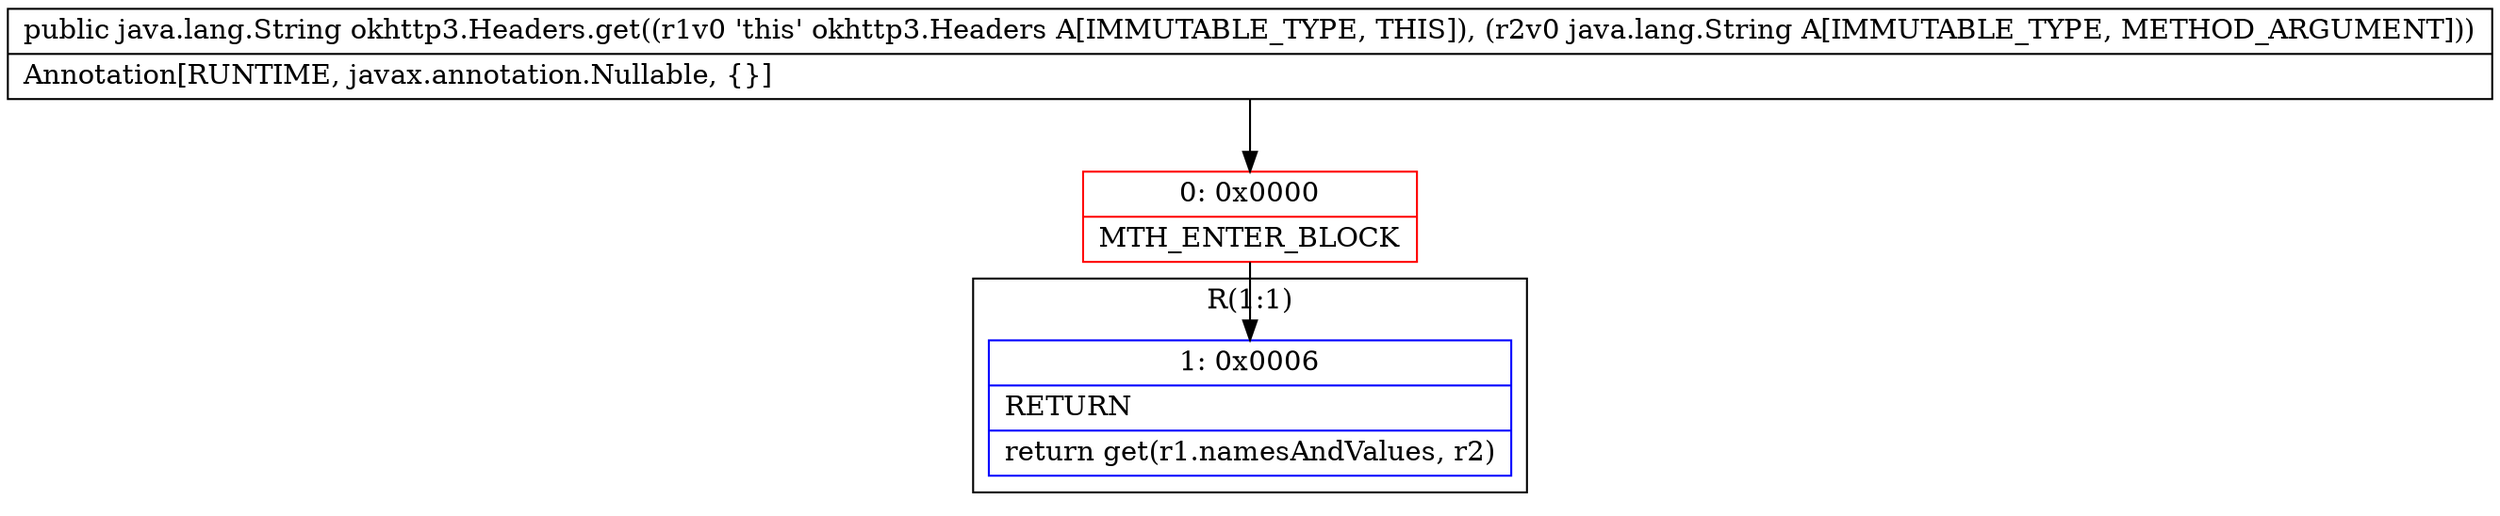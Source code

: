 digraph "CFG forokhttp3.Headers.get(Ljava\/lang\/String;)Ljava\/lang\/String;" {
subgraph cluster_Region_1091517492 {
label = "R(1:1)";
node [shape=record,color=blue];
Node_1 [shape=record,label="{1\:\ 0x0006|RETURN\l|return get(r1.namesAndValues, r2)\l}"];
}
Node_0 [shape=record,color=red,label="{0\:\ 0x0000|MTH_ENTER_BLOCK\l}"];
MethodNode[shape=record,label="{public java.lang.String okhttp3.Headers.get((r1v0 'this' okhttp3.Headers A[IMMUTABLE_TYPE, THIS]), (r2v0 java.lang.String A[IMMUTABLE_TYPE, METHOD_ARGUMENT]))  | Annotation[RUNTIME, javax.annotation.Nullable, \{\}]\l}"];
MethodNode -> Node_0;
Node_0 -> Node_1;
}


